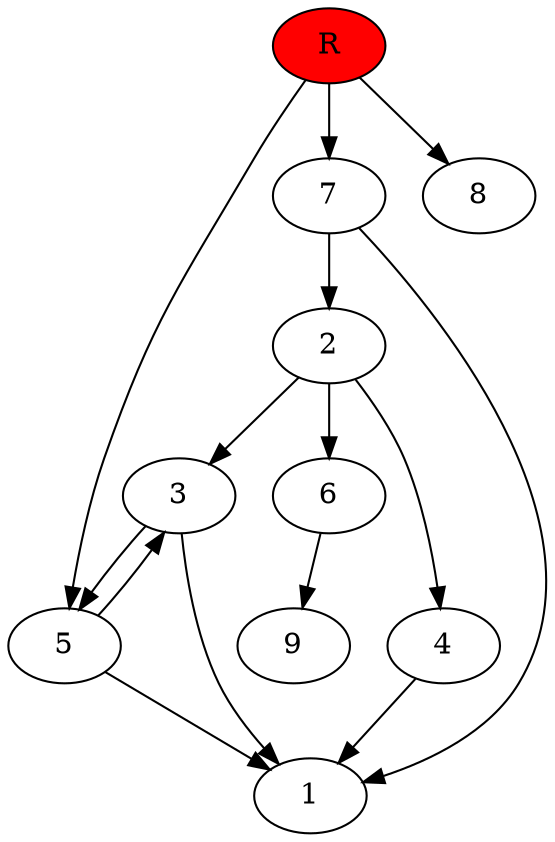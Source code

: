 digraph prb15719 {
	1
	2
	3
	4
	5
	6
	7
	8
	R [fillcolor="#ff0000" style=filled]
	2 -> 3
	2 -> 4
	2 -> 6
	3 -> 1
	3 -> 5
	4 -> 1
	5 -> 1
	5 -> 3
	6 -> 9
	7 -> 1
	7 -> 2
	R -> 5
	R -> 7
	R -> 8
}
